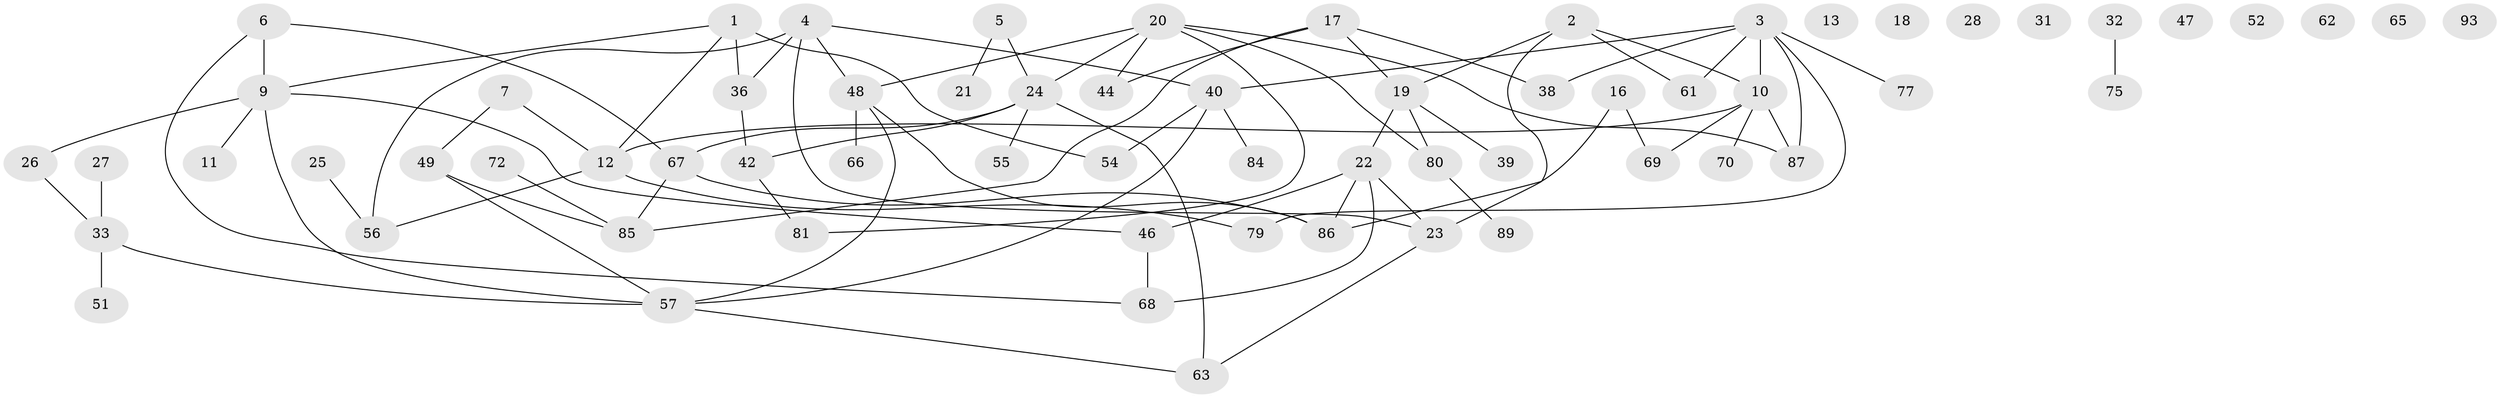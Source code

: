 // Generated by graph-tools (version 1.1) at 2025/23/03/03/25 07:23:30]
// undirected, 65 vertices, 83 edges
graph export_dot {
graph [start="1"]
  node [color=gray90,style=filled];
  1 [super="+8"];
  2 [super="+88"];
  3 [super="+43"];
  4 [super="+14"];
  5;
  6 [super="+29"];
  7;
  9 [super="+58"];
  10 [super="+15"];
  11;
  12 [super="+30"];
  13;
  16;
  17 [super="+41"];
  18;
  19 [super="+45"];
  20 [super="+64"];
  21 [super="+71"];
  22 [super="+34"];
  23 [super="+78"];
  24 [super="+53"];
  25 [super="+35"];
  26;
  27;
  28 [super="+37"];
  31;
  32;
  33;
  36 [super="+50"];
  38 [super="+90"];
  39;
  40 [super="+74"];
  42;
  44 [super="+76"];
  46 [super="+59"];
  47;
  48 [super="+83"];
  49 [super="+92"];
  51 [super="+60"];
  52;
  54 [super="+73"];
  55;
  56;
  57 [super="+82"];
  61;
  62;
  63;
  65;
  66;
  67;
  68;
  69 [super="+91"];
  70;
  72;
  75;
  77;
  79;
  80;
  81;
  84;
  85;
  86;
  87;
  89;
  93;
  1 -- 36 [weight=2];
  1 -- 54;
  1 -- 12;
  1 -- 9;
  2 -- 19;
  2 -- 61;
  2 -- 10;
  2 -- 23;
  3 -- 77;
  3 -- 79;
  3 -- 87;
  3 -- 40;
  3 -- 10;
  3 -- 61;
  3 -- 38;
  4 -- 23;
  4 -- 36;
  4 -- 48;
  4 -- 56;
  4 -- 40;
  5 -- 24;
  5 -- 21;
  6 -- 9;
  6 -- 68;
  6 -- 67;
  7 -- 49;
  7 -- 12;
  9 -- 11;
  9 -- 26;
  9 -- 57;
  9 -- 46;
  10 -- 87;
  10 -- 69;
  10 -- 70;
  10 -- 12;
  12 -- 79;
  12 -- 56;
  16 -- 69;
  16 -- 86;
  17 -- 19;
  17 -- 44;
  17 -- 38;
  17 -- 85;
  19 -- 80;
  19 -- 22;
  19 -- 39;
  20 -- 24;
  20 -- 44;
  20 -- 81;
  20 -- 80;
  20 -- 87;
  20 -- 48;
  22 -- 23;
  22 -- 46;
  22 -- 86;
  22 -- 68;
  23 -- 63;
  24 -- 55;
  24 -- 67;
  24 -- 42;
  24 -- 63;
  25 -- 56;
  26 -- 33;
  27 -- 33;
  32 -- 75;
  33 -- 51;
  33 -- 57;
  36 -- 42;
  40 -- 57;
  40 -- 84;
  40 -- 54;
  42 -- 81;
  46 -- 68;
  48 -- 86;
  48 -- 57;
  48 -- 66;
  49 -- 85;
  49 -- 57;
  57 -- 63;
  67 -- 85;
  67 -- 86;
  72 -- 85;
  80 -- 89;
}
